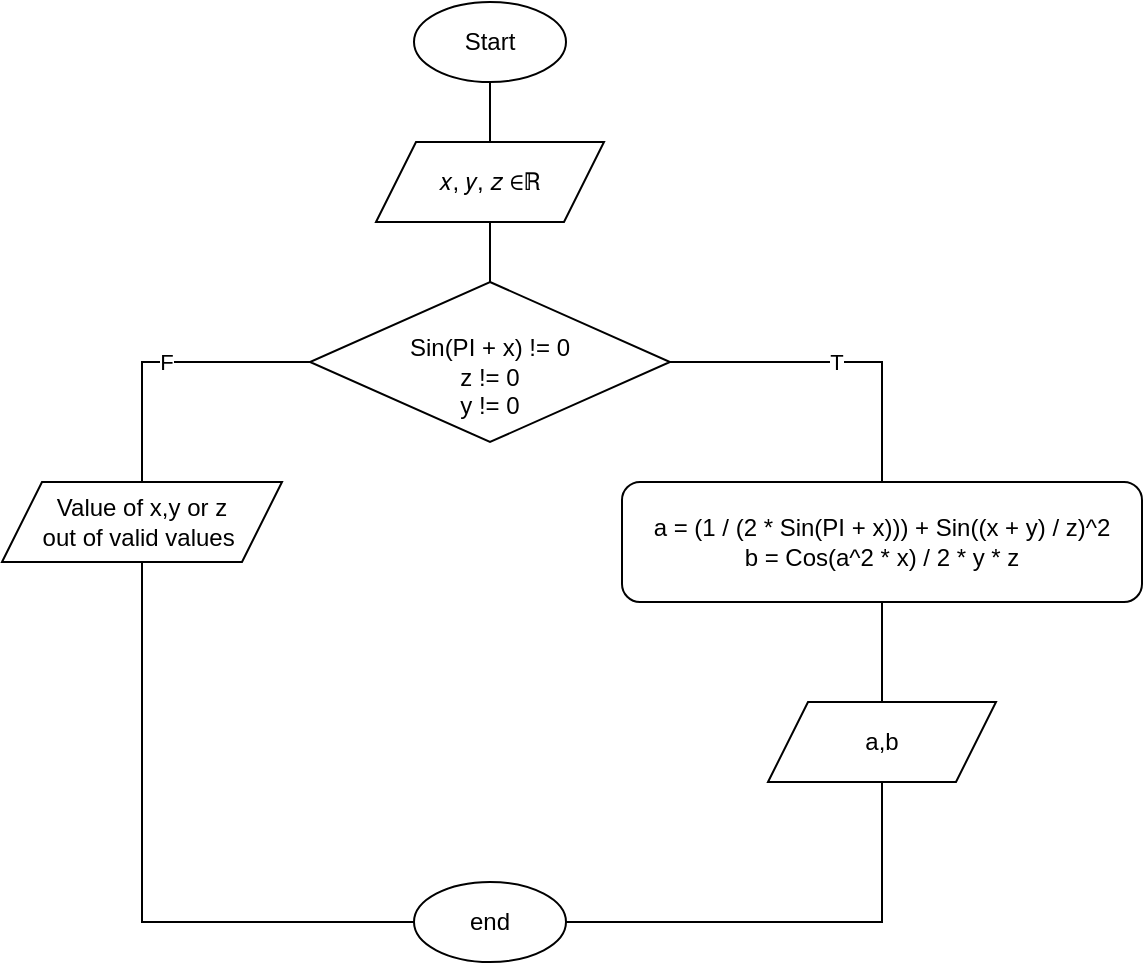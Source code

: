 <mxfile version="15.4.0" type="device"><diagram id="C6hxtG0Vq13qkE8OKrdF" name="Страница 1"><mxGraphModel dx="830" dy="539" grid="1" gridSize="10" guides="1" tooltips="1" connect="1" arrows="1" fold="1" page="1" pageScale="1" pageWidth="827" pageHeight="1169" math="0" shadow="0"><root><mxCell id="0"/><mxCell id="1" parent="0"/><mxCell id="nEgrYH95c6EEHjj92Qua-7" value="" style="edgeStyle=orthogonalEdgeStyle;rounded=0;orthogonalLoop=1;jettySize=auto;html=1;endArrow=none;endFill=0;" edge="1" parent="1" source="nEgrYH95c6EEHjj92Qua-1" target="nEgrYH95c6EEHjj92Qua-2"><mxGeometry relative="1" as="geometry"/></mxCell><mxCell id="nEgrYH95c6EEHjj92Qua-1" value="Start" style="ellipse;whiteSpace=wrap;html=1;" vertex="1" parent="1"><mxGeometry x="376" y="20" width="76" height="40" as="geometry"/></mxCell><mxCell id="nEgrYH95c6EEHjj92Qua-2" value="𝑥, 𝑦, 𝑧 ∈ℝ" style="shape=parallelogram;perimeter=parallelogramPerimeter;whiteSpace=wrap;html=1;fixedSize=1;" vertex="1" parent="1"><mxGeometry x="357" y="90" width="114" height="40" as="geometry"/></mxCell><mxCell id="nEgrYH95c6EEHjj92Qua-5" value="a = (1 / (2 * Sin(PI + x))) + Sin((x + y) / z)^2&lt;br&gt;b = Cos(a^2 * x) / 2 * y * z" style="rounded=1;whiteSpace=wrap;html=1;" vertex="1" parent="1"><mxGeometry x="480" y="260" width="260" height="60" as="geometry"/></mxCell><mxCell id="nEgrYH95c6EEHjj92Qua-12" value="" style="edgeStyle=orthogonalEdgeStyle;rounded=0;orthogonalLoop=1;jettySize=auto;html=1;endArrow=none;endFill=0;" edge="1" parent="1" source="nEgrYH95c6EEHjj92Qua-11" target="nEgrYH95c6EEHjj92Qua-5"><mxGeometry relative="1" as="geometry"/></mxCell><mxCell id="nEgrYH95c6EEHjj92Qua-11" value="a,b" style="shape=parallelogram;perimeter=parallelogramPerimeter;whiteSpace=wrap;html=1;fixedSize=1;" vertex="1" parent="1"><mxGeometry x="553" y="370" width="114" height="40" as="geometry"/></mxCell><mxCell id="nEgrYH95c6EEHjj92Qua-15" value="" style="edgeStyle=orthogonalEdgeStyle;rounded=0;orthogonalLoop=1;jettySize=auto;html=1;endArrow=none;endFill=0;" edge="1" parent="1" source="nEgrYH95c6EEHjj92Qua-14" target="nEgrYH95c6EEHjj92Qua-11"><mxGeometry relative="1" as="geometry"/></mxCell><mxCell id="nEgrYH95c6EEHjj92Qua-14" value="end" style="ellipse;whiteSpace=wrap;html=1;" vertex="1" parent="1"><mxGeometry x="376" y="460" width="76" height="40" as="geometry"/></mxCell><mxCell id="nEgrYH95c6EEHjj92Qua-18" value="" style="edgeStyle=orthogonalEdgeStyle;rounded=0;orthogonalLoop=1;jettySize=auto;html=1;endArrow=none;endFill=0;" edge="1" parent="1" source="nEgrYH95c6EEHjj92Qua-17" target="nEgrYH95c6EEHjj92Qua-2"><mxGeometry relative="1" as="geometry"/></mxCell><mxCell id="nEgrYH95c6EEHjj92Qua-19" value="T" style="edgeStyle=orthogonalEdgeStyle;rounded=0;orthogonalLoop=1;jettySize=auto;html=1;entryX=0.5;entryY=0;entryDx=0;entryDy=0;endArrow=none;endFill=0;" edge="1" parent="1" source="nEgrYH95c6EEHjj92Qua-17" target="nEgrYH95c6EEHjj92Qua-5"><mxGeometry relative="1" as="geometry"><Array as="points"><mxPoint x="610" y="200"/></Array></mxGeometry></mxCell><mxCell id="nEgrYH95c6EEHjj92Qua-22" value="F" style="edgeStyle=orthogonalEdgeStyle;rounded=0;orthogonalLoop=1;jettySize=auto;html=1;entryX=0.5;entryY=0;entryDx=0;entryDy=0;endArrow=none;endFill=0;" edge="1" parent="1" source="nEgrYH95c6EEHjj92Qua-17" target="nEgrYH95c6EEHjj92Qua-21"><mxGeometry relative="1" as="geometry"/></mxCell><mxCell id="nEgrYH95c6EEHjj92Qua-17" value="&lt;br&gt;Sin(PI + x) != 0&lt;br&gt;z != 0&lt;br&gt;y != 0" style="rhombus;whiteSpace=wrap;html=1;" vertex="1" parent="1"><mxGeometry x="324" y="160" width="180" height="80" as="geometry"/></mxCell><mxCell id="nEgrYH95c6EEHjj92Qua-23" style="edgeStyle=orthogonalEdgeStyle;rounded=0;orthogonalLoop=1;jettySize=auto;html=1;entryX=0;entryY=0.5;entryDx=0;entryDy=0;endArrow=none;endFill=0;" edge="1" parent="1" source="nEgrYH95c6EEHjj92Qua-21" target="nEgrYH95c6EEHjj92Qua-14"><mxGeometry relative="1" as="geometry"><Array as="points"><mxPoint x="240" y="480"/></Array></mxGeometry></mxCell><mxCell id="nEgrYH95c6EEHjj92Qua-21" value="Value of x,y or z &lt;br&gt;out of valid values&amp;nbsp;" style="shape=parallelogram;perimeter=parallelogramPerimeter;whiteSpace=wrap;html=1;fixedSize=1;" vertex="1" parent="1"><mxGeometry x="170" y="260" width="140" height="40" as="geometry"/></mxCell></root></mxGraphModel></diagram></mxfile>